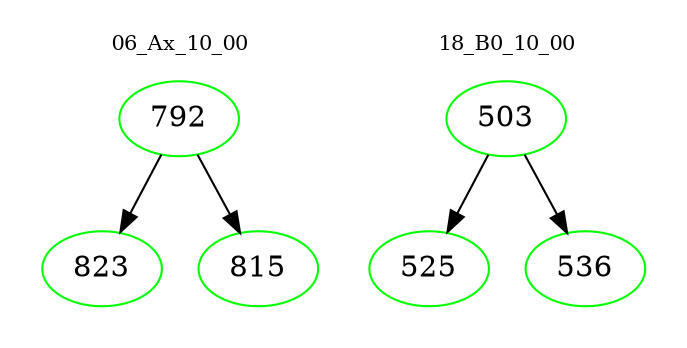 digraph{
subgraph cluster_0 {
color = white
label = "06_Ax_10_00";
fontsize=10;
T0_792 [label="792", color="green"]
T0_792 -> T0_823 [color="black"]
T0_823 [label="823", color="green"]
T0_792 -> T0_815 [color="black"]
T0_815 [label="815", color="green"]
}
subgraph cluster_1 {
color = white
label = "18_B0_10_00";
fontsize=10;
T1_503 [label="503", color="green"]
T1_503 -> T1_525 [color="black"]
T1_525 [label="525", color="green"]
T1_503 -> T1_536 [color="black"]
T1_536 [label="536", color="green"]
}
}
